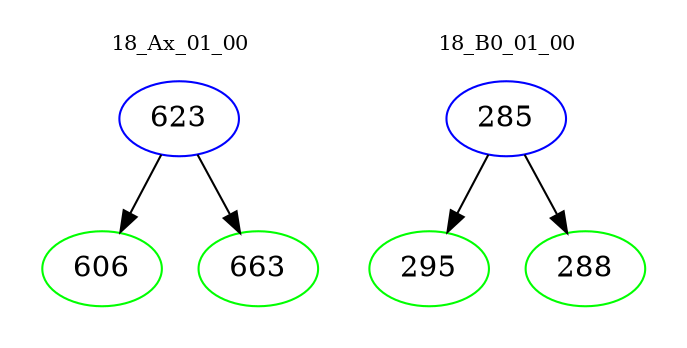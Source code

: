 digraph{
subgraph cluster_0 {
color = white
label = "18_Ax_01_00";
fontsize=10;
T0_623 [label="623", color="blue"]
T0_623 -> T0_606 [color="black"]
T0_606 [label="606", color="green"]
T0_623 -> T0_663 [color="black"]
T0_663 [label="663", color="green"]
}
subgraph cluster_1 {
color = white
label = "18_B0_01_00";
fontsize=10;
T1_285 [label="285", color="blue"]
T1_285 -> T1_295 [color="black"]
T1_295 [label="295", color="green"]
T1_285 -> T1_288 [color="black"]
T1_288 [label="288", color="green"]
}
}
